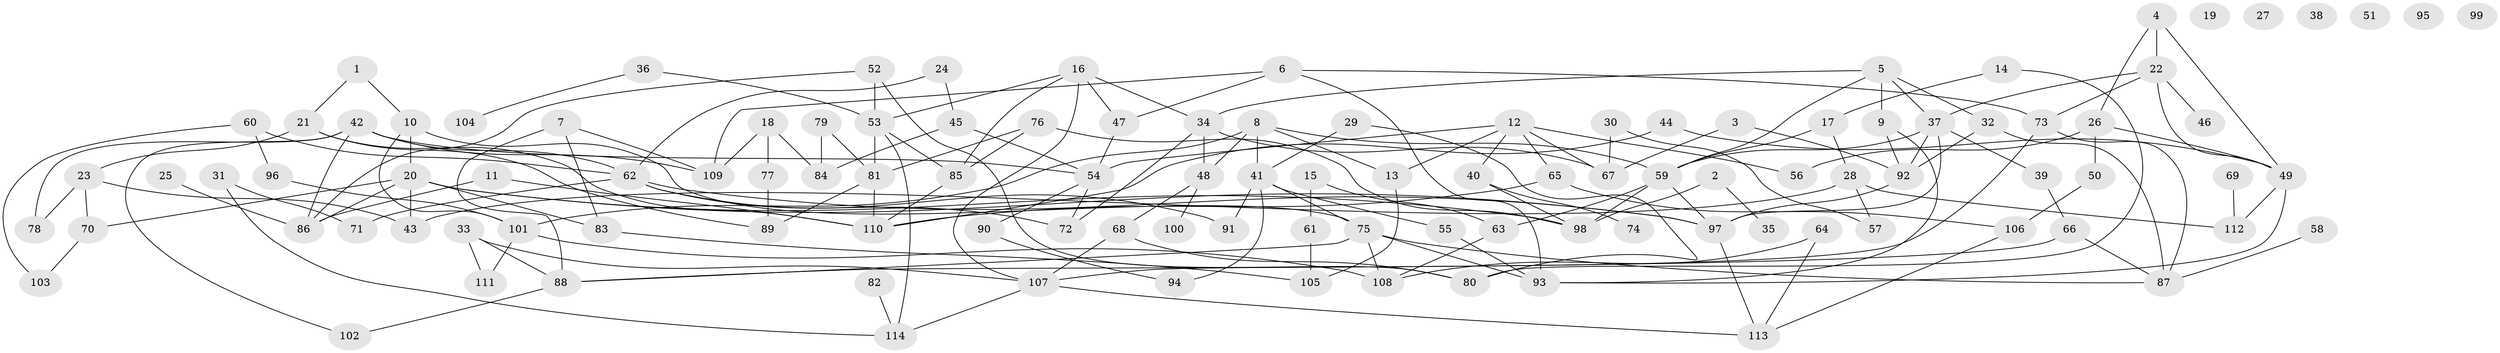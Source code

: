 // coarse degree distribution, {2: 0.2647058823529412, 0: 0.08823529411764706, 8: 0.029411764705882353, 4: 0.10294117647058823, 3: 0.14705882352941177, 5: 0.14705882352941177, 1: 0.08823529411764706, 7: 0.07352941176470588, 9: 0.04411764705882353, 10: 0.014705882352941176}
// Generated by graph-tools (version 1.1) at 2025/43/03/04/25 21:43:05]
// undirected, 114 vertices, 181 edges
graph export_dot {
graph [start="1"]
  node [color=gray90,style=filled];
  1;
  2;
  3;
  4;
  5;
  6;
  7;
  8;
  9;
  10;
  11;
  12;
  13;
  14;
  15;
  16;
  17;
  18;
  19;
  20;
  21;
  22;
  23;
  24;
  25;
  26;
  27;
  28;
  29;
  30;
  31;
  32;
  33;
  34;
  35;
  36;
  37;
  38;
  39;
  40;
  41;
  42;
  43;
  44;
  45;
  46;
  47;
  48;
  49;
  50;
  51;
  52;
  53;
  54;
  55;
  56;
  57;
  58;
  59;
  60;
  61;
  62;
  63;
  64;
  65;
  66;
  67;
  68;
  69;
  70;
  71;
  72;
  73;
  74;
  75;
  76;
  77;
  78;
  79;
  80;
  81;
  82;
  83;
  84;
  85;
  86;
  87;
  88;
  89;
  90;
  91;
  92;
  93;
  94;
  95;
  96;
  97;
  98;
  99;
  100;
  101;
  102;
  103;
  104;
  105;
  106;
  107;
  108;
  109;
  110;
  111;
  112;
  113;
  114;
  1 -- 10;
  1 -- 21;
  2 -- 35;
  2 -- 98;
  3 -- 67;
  3 -- 92;
  4 -- 22;
  4 -- 26;
  4 -- 49;
  5 -- 9;
  5 -- 32;
  5 -- 34;
  5 -- 37;
  5 -- 59;
  6 -- 47;
  6 -- 73;
  6 -- 93;
  6 -- 109;
  7 -- 83;
  7 -- 88;
  7 -- 109;
  8 -- 13;
  8 -- 41;
  8 -- 48;
  8 -- 59;
  8 -- 101;
  9 -- 92;
  9 -- 93;
  10 -- 20;
  10 -- 75;
  10 -- 101;
  11 -- 86;
  11 -- 110;
  12 -- 13;
  12 -- 40;
  12 -- 54;
  12 -- 56;
  12 -- 65;
  12 -- 67;
  13 -- 105;
  14 -- 17;
  14 -- 80;
  15 -- 61;
  15 -- 63;
  16 -- 34;
  16 -- 47;
  16 -- 53;
  16 -- 85;
  16 -- 107;
  17 -- 28;
  17 -- 59;
  18 -- 77;
  18 -- 84;
  18 -- 109;
  20 -- 43;
  20 -- 70;
  20 -- 83;
  20 -- 86;
  20 -- 97;
  20 -- 98;
  21 -- 23;
  21 -- 89;
  21 -- 110;
  22 -- 37;
  22 -- 46;
  22 -- 49;
  22 -- 73;
  23 -- 43;
  23 -- 70;
  23 -- 78;
  24 -- 45;
  24 -- 62;
  25 -- 86;
  26 -- 49;
  26 -- 50;
  26 -- 56;
  28 -- 43;
  28 -- 57;
  28 -- 112;
  29 -- 41;
  29 -- 80;
  30 -- 57;
  30 -- 67;
  31 -- 71;
  31 -- 114;
  32 -- 87;
  32 -- 92;
  33 -- 88;
  33 -- 107;
  33 -- 111;
  34 -- 48;
  34 -- 67;
  34 -- 72;
  36 -- 53;
  36 -- 104;
  37 -- 39;
  37 -- 59;
  37 -- 92;
  37 -- 97;
  39 -- 66;
  40 -- 74;
  40 -- 98;
  41 -- 55;
  41 -- 75;
  41 -- 91;
  41 -- 94;
  42 -- 54;
  42 -- 62;
  42 -- 78;
  42 -- 86;
  42 -- 102;
  42 -- 109;
  44 -- 49;
  44 -- 110;
  45 -- 54;
  45 -- 84;
  47 -- 54;
  48 -- 68;
  48 -- 100;
  49 -- 93;
  49 -- 112;
  50 -- 106;
  52 -- 53;
  52 -- 80;
  52 -- 86;
  53 -- 81;
  53 -- 85;
  53 -- 114;
  54 -- 72;
  54 -- 90;
  55 -- 93;
  58 -- 87;
  59 -- 63;
  59 -- 97;
  59 -- 98;
  60 -- 62;
  60 -- 96;
  60 -- 103;
  61 -- 105;
  62 -- 71;
  62 -- 72;
  62 -- 91;
  62 -- 97;
  63 -- 108;
  64 -- 108;
  64 -- 113;
  65 -- 106;
  65 -- 110;
  66 -- 87;
  66 -- 88;
  68 -- 80;
  68 -- 107;
  69 -- 112;
  70 -- 103;
  73 -- 87;
  73 -- 107;
  75 -- 87;
  75 -- 88;
  75 -- 93;
  75 -- 108;
  76 -- 81;
  76 -- 85;
  76 -- 98;
  77 -- 89;
  79 -- 81;
  79 -- 84;
  81 -- 89;
  81 -- 110;
  82 -- 114;
  83 -- 105;
  85 -- 110;
  88 -- 102;
  90 -- 94;
  92 -- 97;
  96 -- 101;
  97 -- 113;
  101 -- 108;
  101 -- 111;
  106 -- 113;
  107 -- 113;
  107 -- 114;
}

